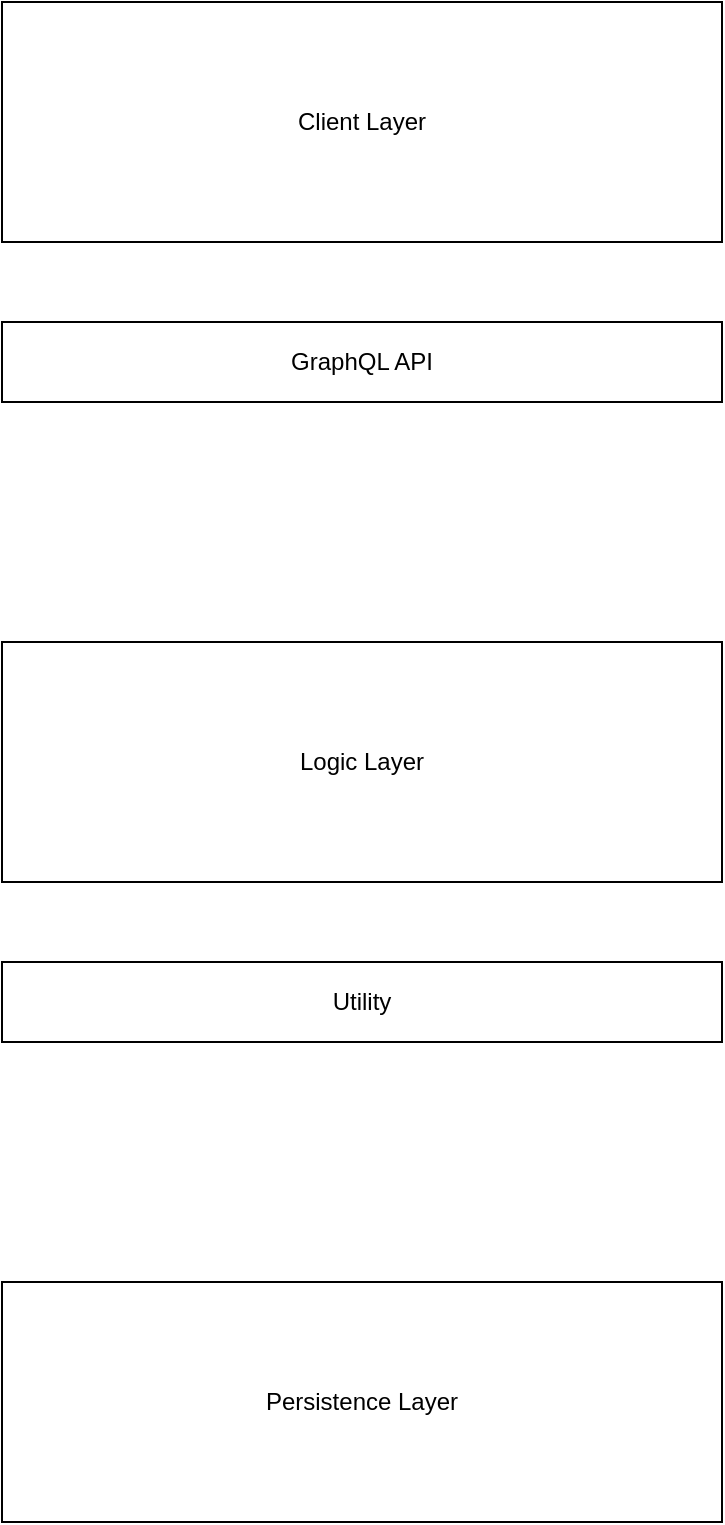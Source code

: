 <mxfile>
    <diagram id="p8f1gtcf__xArnRyLAQb" name="Page-1">
        <mxGraphModel dx="1141" dy="1026" grid="1" gridSize="10" guides="1" tooltips="1" connect="1" arrows="1" fold="1" page="1" pageScale="1" pageWidth="827" pageHeight="1169" math="0" shadow="0">
            <root>
                <mxCell id="0"/>
                <mxCell id="1" parent="0"/>
                <mxCell id="2" value="Persistence Layer" style="rounded=0;whiteSpace=wrap;html=1;" vertex="1" parent="1">
                    <mxGeometry x="240" y="840" width="360" height="120" as="geometry"/>
                </mxCell>
                <mxCell id="3" value="Logic Layer" style="rounded=0;whiteSpace=wrap;html=1;" vertex="1" parent="1">
                    <mxGeometry x="240" y="520" width="360" height="120" as="geometry"/>
                </mxCell>
                <mxCell id="4" value="Client Layer" style="rounded=0;whiteSpace=wrap;html=1;" vertex="1" parent="1">
                    <mxGeometry x="240" y="200" width="360" height="120" as="geometry"/>
                </mxCell>
                <mxCell id="5" value="GraphQL API" style="rounded=0;whiteSpace=wrap;html=1;" vertex="1" parent="1">
                    <mxGeometry x="240" y="360" width="360" height="40" as="geometry"/>
                </mxCell>
                <mxCell id="6" value="Utility" style="rounded=0;whiteSpace=wrap;html=1;" vertex="1" parent="1">
                    <mxGeometry x="240" y="680" width="360" height="40" as="geometry"/>
                </mxCell>
            </root>
        </mxGraphModel>
    </diagram>
</mxfile>